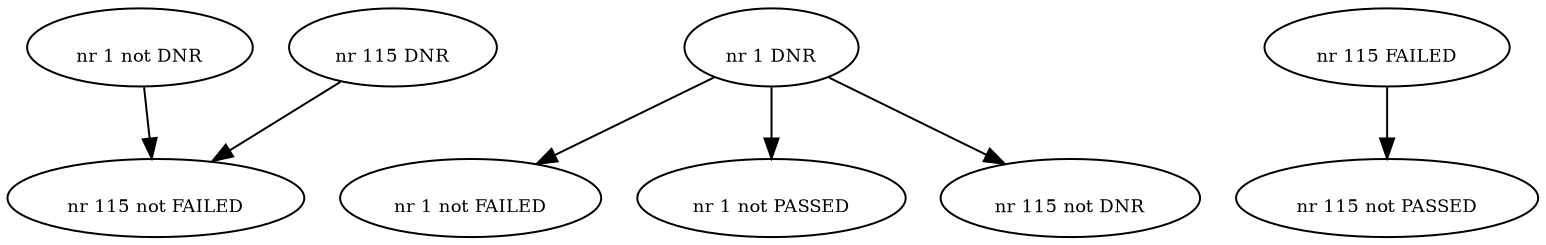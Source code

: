 digraph testgraph { fontsize="9" 
size="10.3,7.7"; ratio=compress
node [fontsize="9"] 
edge [fontsize="9"]N12 [label="\nnr 1 not DNR"]
N10 [label="\nnr 1 not FAILED"]
N8 [label="\nnr 1 not PASSED"]
N11 [label="\nnr 1 DNR"]
N6 [label="\nnr 115 not DNR"]
N5 [label="\nnr 115 DNR"]
N4 [label="\nnr 115 not FAILED"]
N3 [label="\nnr 115 FAILED"]
N2 [label="\nnr 115 not PASSED"]
N12 -> N4 
N11 -> N10 
N11 -> N8 
N11 -> N6 
N5 -> N4 
N3 -> N2 
}